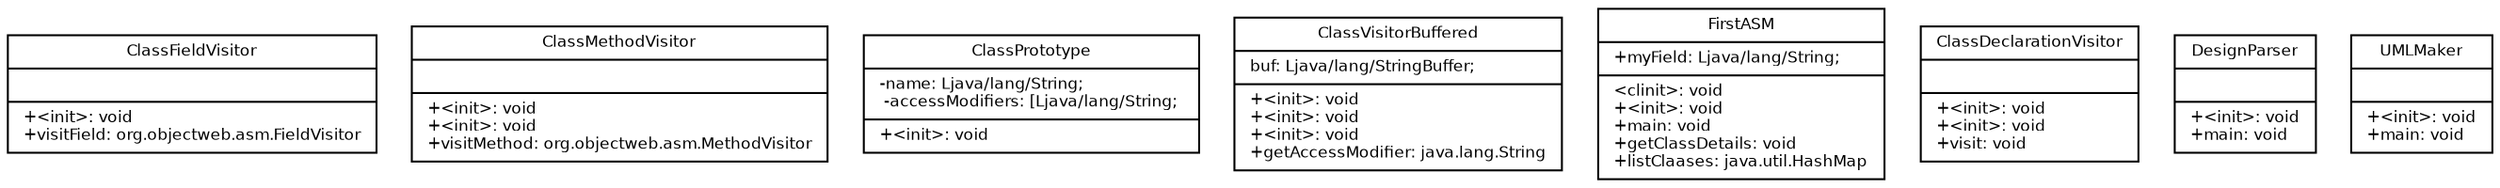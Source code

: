 digraph G{
fontname = "Bitstream Vera Sans"
fontsize = 8
node [
        fontname = "Bitstream Vera Sans"
        fontsize = 8
        shape = "record"
]
edge [
        fontname = "Bitstream Vera Sans"
        fontsize = 8
]
ClassFieldVisitor [ 
    label="{ClassFieldVisitor| | +\<init\>: void\l+visitField: org.objectweb.asm.FieldVisitor\l}"]

ClassMethodVisitor [ 
    label="{ClassMethodVisitor| | +\<init\>: void\l+\<init\>: void\l+visitMethod: org.objectweb.asm.MethodVisitor\l}"]

ClassPrototype [ 
    label="{ClassPrototype|-name: Ljava/lang/String; \l -accessModifiers: [Ljava/lang/String; \l  | +\<init\>: void\l}"]

ClassVisitorBuffered [ 
    label="{ClassVisitorBuffered|buf: Ljava/lang/StringBuffer; \l  | +\<init\>: void\l+\<init\>: void\l+\<init\>: void\l+getAccessModifier: java.lang.String\l}"]

FirstASM [ 
    label="{FirstASM|+myField: Ljava/lang/String; \l  | \<clinit\>: void\l+\<init\>: void\l+main: void\l+getClassDetails: void\l+listClaases: java.util.HashMap\l}"]

ClassDeclarationVisitor [ 
    label="{ClassDeclarationVisitor| | +\<init\>: void\l+\<init\>: void\l+visit: void\l}"]

DesignParser [ 
    label="{DesignParser| | +\<init\>: void\l+main: void\l}"]

UMLMaker [ 
    label="{UMLMaker| | +\<init\>: void\l+main: void\l}"]

}
